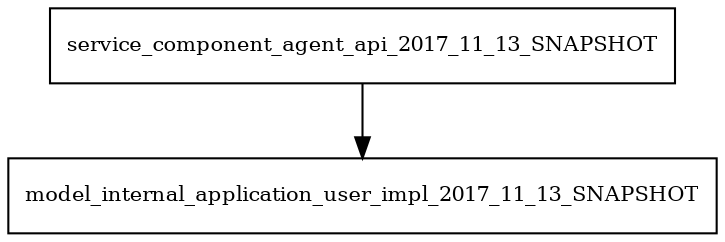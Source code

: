 digraph service_component_agent_api_2017_11_13_SNAPSHOT_dependencies {
  node [shape = box, fontsize=10.0];
  service_component_agent_api_2017_11_13_SNAPSHOT -> model_internal_application_user_impl_2017_11_13_SNAPSHOT;
}
